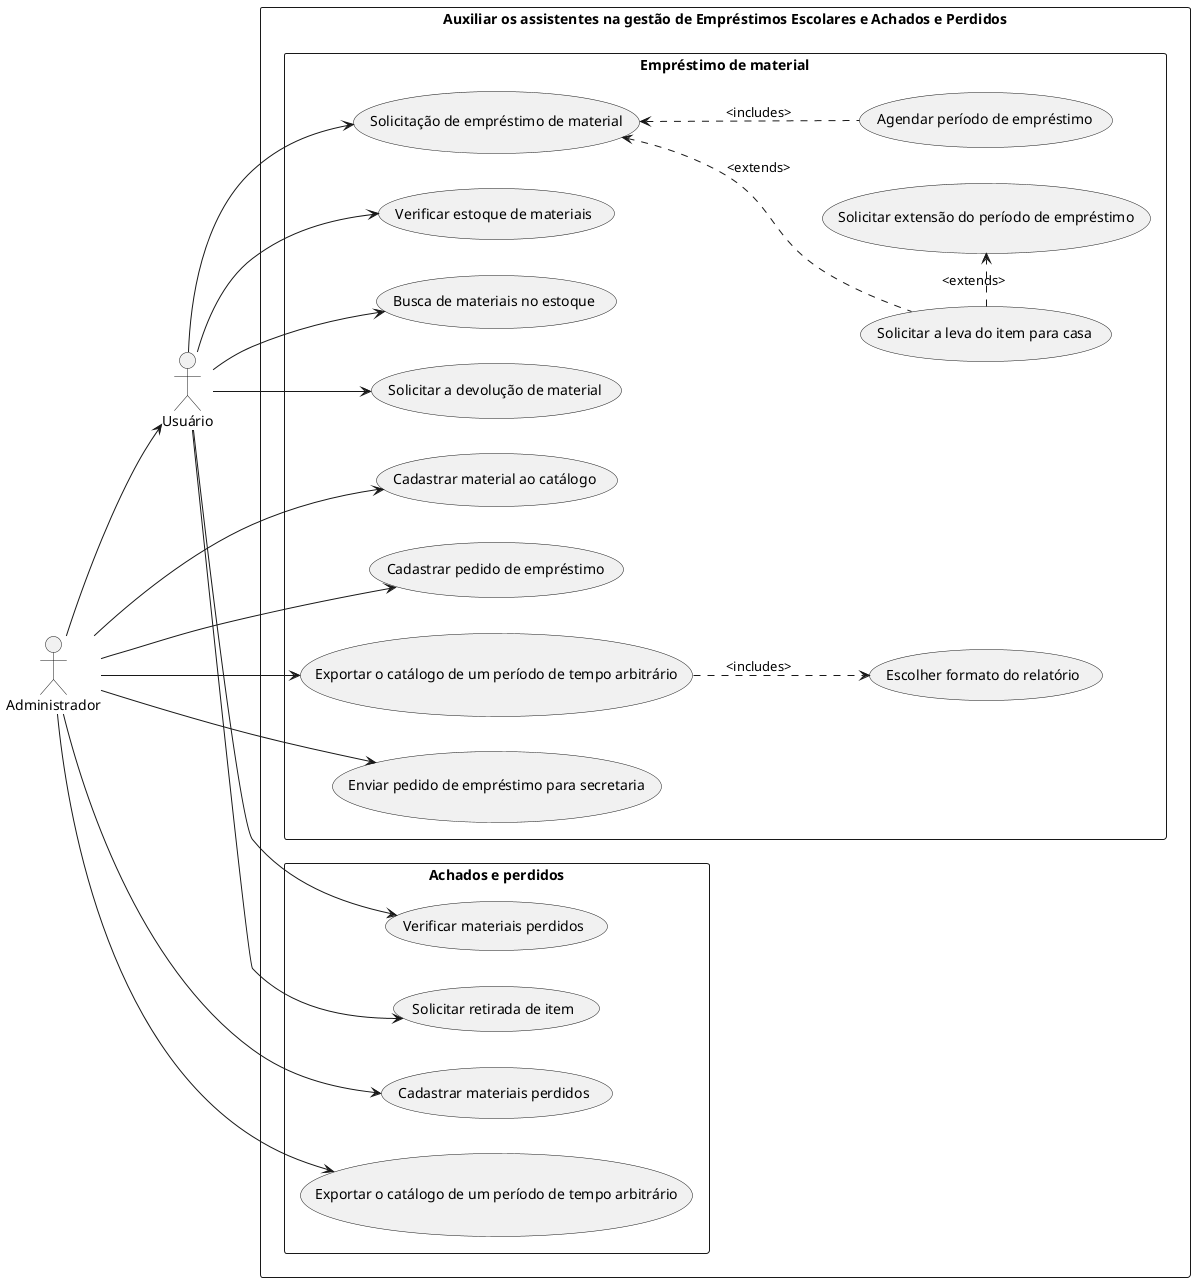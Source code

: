 @startuml usecase
skinparam actorPosition left
left to right direction

actor "Usuário" as user
actor "Administrador" as admi

rectangle "Auxiliar os assistentes na gestão de Empréstimos Escolares e Achados e Perdidos" {
    rectangle "Empréstimo de material" {
        usecase "Solicitação de empréstimo de material" as caso01
        usecase "Solicitar extensão do período de empréstimo" as caso02
        usecase "Solicitar a leva do item para casa" as caso03
        usecase "Agendar período de empréstimo" as caso04

        usecase "Verificar estoque de materiais" as caso05
        usecase "Busca de materiais no estoque" as caso06

        usecase "Solicitar a devolução de material" as caso07
        usecase "Cadastrar material ao catálogo" as caso08
        usecase "Cadastrar pedido de empréstimo" as caso09
        usecase "Exportar o catálogo de um período de tempo arbitrário" as caso0a
        usecase "Escolher formato do relatório" as caso0b
        usecase "Enviar pedido de empréstimo para secretaria" as caso0c

        caso01 <.. caso04:<includes>
        caso01 <.. caso03:<extends>
        caso03 .> caso02:<extends>
        caso0a ..> caso0b:<includes>
        
    }

    rectangle "Achados e perdidos" {
        usecase "Verificar materiais perdidos" as caso11
        usecase "Cadastrar materiais perdidos" as caso12
        usecase "Exportar o catálogo de um período de tempo arbitrário" as caso13
        usecase "Solicitar retirada de item" as caso14
    }
    user --> caso01
    user --> caso05
    user --> caso06
    user --> caso11
    user --> caso07
    user --> caso14

    admi --> user

    admi --> caso08
    admi --> caso09
    admi --> caso0a
    admi --> caso0c
    admi --> caso12
    admi --> caso13


}
@enduml